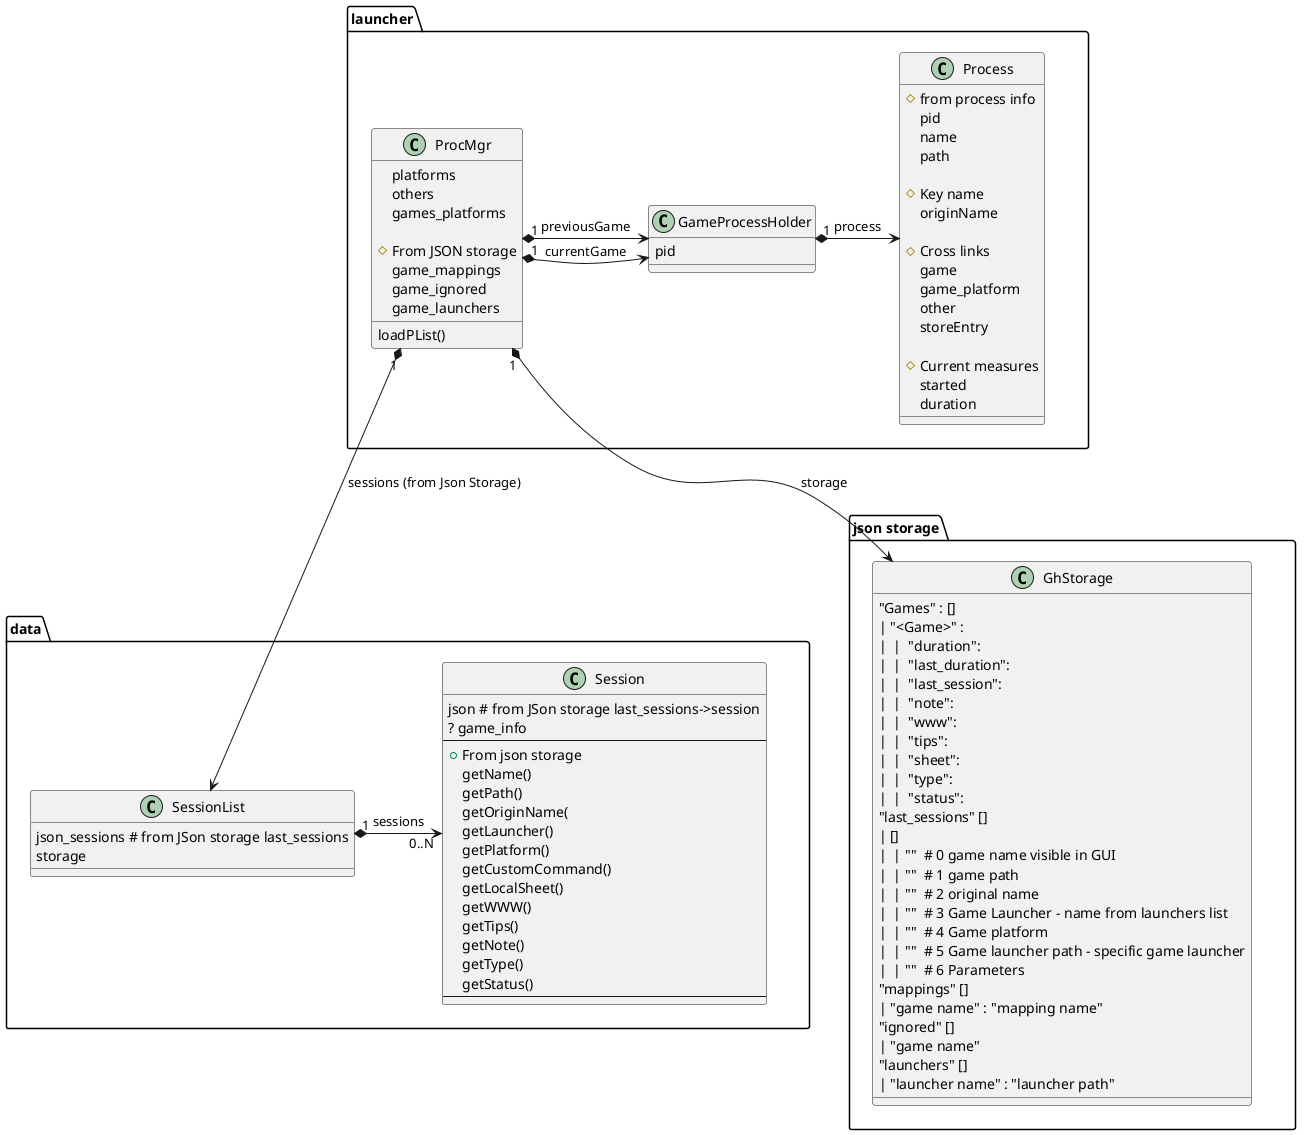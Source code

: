 @startuml
'https://plantuml.com/class-diagram

package "json storage" {
    class GhStorage {
    "Games" : []
    | "<Game>" :
    |  |  "duration":
    |  |  "last_duration":
    |  |  "last_session":
    |  |  "note":
    |  |  "www":
    |  |  "tips":
    |  |  "sheet":
    |  |  "type":
    |  |  "status":
    "last_sessions" []
    | []
    |  | ""  # 0 game name visible in GUI
    |  | ""  # 1 game path
    |  | ""  # 2 original name
    |  | ""  # 3 Game Launcher - name from launchers list
    |  | ""  # 4 Game platform
    |  | ""  # 5 Game launcher path - specific game launcher
    |  | ""  # 6 Parameters
    "mappings" []
    | "game name" : "mapping name"
    "ignored" []
    | "game name"
    "launchers" []
    | "launcher name" : "launcher path"
    }
}

package "data" {

class Session {
json # from JSon storage last_sessions->session
? game_info
---
+ From json storage
getName()
getPath()
getOriginName(
getLauncher()
getPlatform()
getCustomCommand()
getLocalSheet()
getWWW()
getTips()
getNote()
getType()
getStatus()
---
}

class SessionList {
json_sessions # from JSon storage last_sessions
storage
}

SessionList "1" *-> "0..N" Session : sessions
}

package "launcher" {
    class ProcMgr {
    platforms
    others
    games_platforms

    # From JSON storage
    game_mappings
    game_ignored
    game_launchers

    loadPList()
    }

    ProcMgr "1" *-> GameProcessHolder : currentGame
    ProcMgr "1" *-> GameProcessHolder : previousGame
    ProcMgr "1" *-> GhStorage : storage
    ProcMgr "1" *-> SessionList : sessions (from Json Storage)

    class GameProcessHolder {
        pid
    }

    GameProcessHolder "1" *-> Process : "process"
    class Process {
    # from process info
        pid
        name
        path

    # Key name
        originName

    # Cross links
        game
        game_platform
        other
        storeEntry

    # Current measures
        started
        duration
    }
}

launcher -[hidden]-> "json storage"
launcher -[hidden]-> data

@enduml